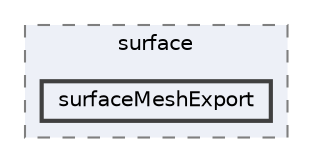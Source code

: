 digraph "applications/utilities/surface/surfaceMeshExport"
{
 // LATEX_PDF_SIZE
  bgcolor="transparent";
  edge [fontname=Helvetica,fontsize=10,labelfontname=Helvetica,labelfontsize=10];
  node [fontname=Helvetica,fontsize=10,shape=box,height=0.2,width=0.4];
  compound=true
  subgraph clusterdir_f17de662d5fa06afbf0442aecb6ca0a0 {
    graph [ bgcolor="#edf0f7", pencolor="grey50", label="surface", fontname=Helvetica,fontsize=10 style="filled,dashed", URL="dir_f17de662d5fa06afbf0442aecb6ca0a0.html",tooltip=""]
  dir_de41fbe42dafa2f810d15a2923e335f9 [label="surfaceMeshExport", fillcolor="#edf0f7", color="grey25", style="filled,bold", URL="dir_de41fbe42dafa2f810d15a2923e335f9.html",tooltip=""];
  }
}
